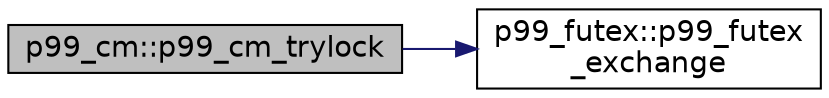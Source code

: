 digraph "p99_cm::p99_cm_trylock"
{
 // LATEX_PDF_SIZE
  edge [fontname="Helvetica",fontsize="14",labelfontname="Helvetica",labelfontsize="14"];
  node [fontname="Helvetica",fontsize="14",shape=record];
  rankdir="LR";
  Node1 [label="p99_cm::p99_cm_trylock",height=0.2,width=0.4,color="black", fillcolor="grey75", style="filled", fontcolor="black",tooltip="Acquire p00_cm."];
  Node1 -> Node2 [color="midnightblue",fontsize="14",style="solid",fontname="Helvetica"];
  Node2 [label="p99_futex::p99_futex\l_exchange",height=0.2,width=0.4,color="black", fillcolor="white", style="filled",URL="$group__futex_ga5f3a21217d8b30a26562eaf0a9fa742a.html#ga5f3a21217d8b30a26562eaf0a9fa742a",tooltip="Unconditionally and atomically set the futex p00_fut to value p00_desired."];
}
